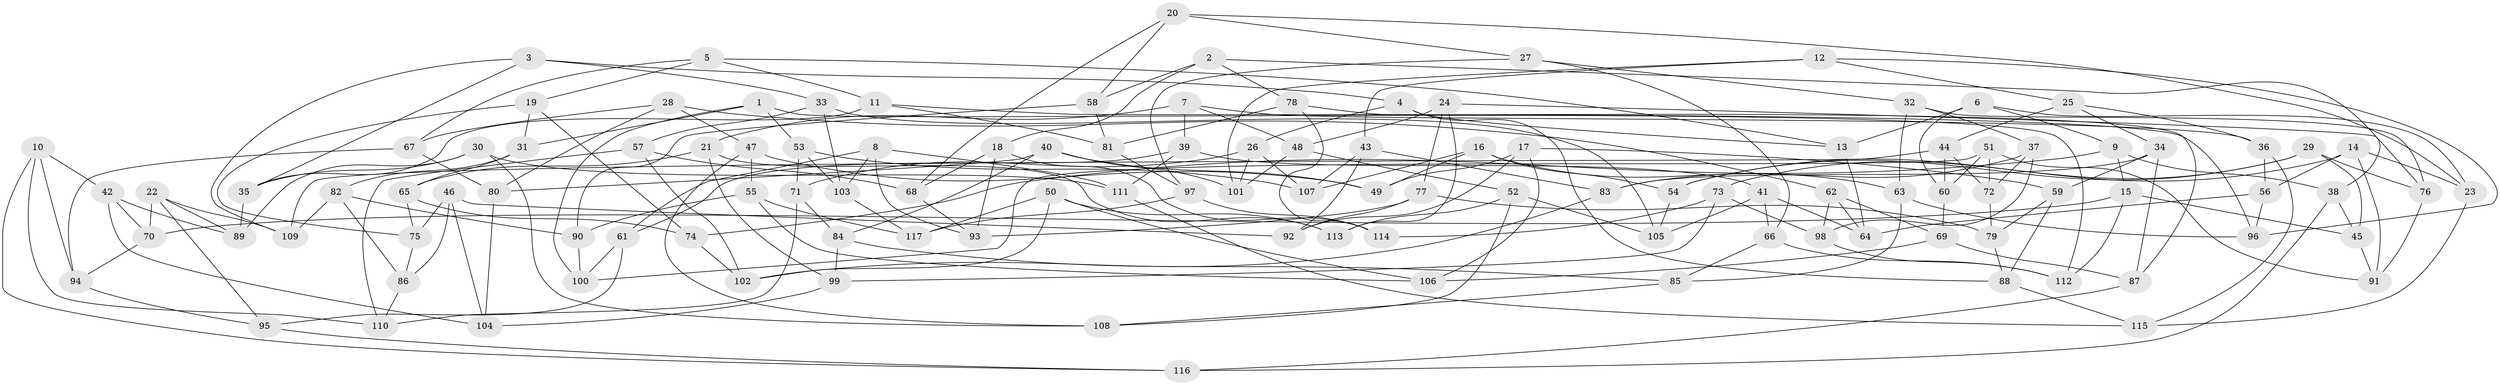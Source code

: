 // coarse degree distribution, {6: 0.4067796610169492, 5: 0.288135593220339, 4: 0.1694915254237288, 8: 0.05084745762711865, 3: 0.05084745762711865, 7: 0.03389830508474576}
// Generated by graph-tools (version 1.1) at 2025/38/03/04/25 23:38:18]
// undirected, 117 vertices, 234 edges
graph export_dot {
  node [color=gray90,style=filled];
  1;
  2;
  3;
  4;
  5;
  6;
  7;
  8;
  9;
  10;
  11;
  12;
  13;
  14;
  15;
  16;
  17;
  18;
  19;
  20;
  21;
  22;
  23;
  24;
  25;
  26;
  27;
  28;
  29;
  30;
  31;
  32;
  33;
  34;
  35;
  36;
  37;
  38;
  39;
  40;
  41;
  42;
  43;
  44;
  45;
  46;
  47;
  48;
  49;
  50;
  51;
  52;
  53;
  54;
  55;
  56;
  57;
  58;
  59;
  60;
  61;
  62;
  63;
  64;
  65;
  66;
  67;
  68;
  69;
  70;
  71;
  72;
  73;
  74;
  75;
  76;
  77;
  78;
  79;
  80;
  81;
  82;
  83;
  84;
  85;
  86;
  87;
  88;
  89;
  90;
  91;
  92;
  93;
  94;
  95;
  96;
  97;
  98;
  99;
  100;
  101;
  102;
  103;
  104;
  105;
  106;
  107;
  108;
  109;
  110;
  111;
  112;
  113;
  114;
  115;
  116;
  117;
  1 -- 31;
  1 -- 100;
  1 -- 53;
  1 -- 112;
  2 -- 58;
  2 -- 18;
  2 -- 78;
  2 -- 38;
  3 -- 109;
  3 -- 4;
  3 -- 35;
  3 -- 33;
  4 -- 88;
  4 -- 13;
  4 -- 26;
  5 -- 11;
  5 -- 19;
  5 -- 67;
  5 -- 13;
  6 -- 9;
  6 -- 23;
  6 -- 13;
  6 -- 60;
  7 -- 36;
  7 -- 48;
  7 -- 21;
  7 -- 39;
  8 -- 61;
  8 -- 103;
  8 -- 111;
  8 -- 93;
  9 -- 74;
  9 -- 15;
  9 -- 38;
  10 -- 42;
  10 -- 116;
  10 -- 110;
  10 -- 94;
  11 -- 81;
  11 -- 96;
  11 -- 35;
  12 -- 43;
  12 -- 25;
  12 -- 101;
  12 -- 96;
  13 -- 64;
  14 -- 23;
  14 -- 91;
  14 -- 54;
  14 -- 56;
  15 -- 70;
  15 -- 45;
  15 -- 112;
  16 -- 107;
  16 -- 54;
  16 -- 63;
  16 -- 49;
  17 -- 106;
  17 -- 92;
  17 -- 49;
  17 -- 59;
  18 -- 68;
  18 -- 93;
  18 -- 114;
  19 -- 75;
  19 -- 31;
  19 -- 74;
  20 -- 68;
  20 -- 58;
  20 -- 27;
  20 -- 23;
  21 -- 113;
  21 -- 99;
  21 -- 65;
  22 -- 109;
  22 -- 89;
  22 -- 70;
  22 -- 95;
  23 -- 115;
  24 -- 76;
  24 -- 77;
  24 -- 113;
  24 -- 48;
  25 -- 44;
  25 -- 36;
  25 -- 34;
  26 -- 107;
  26 -- 71;
  26 -- 101;
  27 -- 66;
  27 -- 97;
  27 -- 32;
  28 -- 62;
  28 -- 47;
  28 -- 67;
  28 -- 80;
  29 -- 45;
  29 -- 54;
  29 -- 73;
  29 -- 76;
  30 -- 108;
  30 -- 89;
  30 -- 35;
  30 -- 111;
  31 -- 82;
  31 -- 65;
  32 -- 37;
  32 -- 76;
  32 -- 63;
  33 -- 105;
  33 -- 103;
  33 -- 57;
  34 -- 87;
  34 -- 59;
  34 -- 83;
  35 -- 89;
  36 -- 56;
  36 -- 115;
  37 -- 98;
  37 -- 72;
  37 -- 83;
  38 -- 45;
  38 -- 116;
  39 -- 61;
  39 -- 41;
  39 -- 111;
  40 -- 84;
  40 -- 49;
  40 -- 80;
  40 -- 101;
  41 -- 66;
  41 -- 64;
  41 -- 105;
  42 -- 89;
  42 -- 70;
  42 -- 104;
  43 -- 92;
  43 -- 83;
  43 -- 107;
  44 -- 72;
  44 -- 60;
  44 -- 109;
  45 -- 91;
  46 -- 75;
  46 -- 86;
  46 -- 92;
  46 -- 104;
  47 -- 108;
  47 -- 55;
  47 -- 49;
  48 -- 52;
  48 -- 101;
  50 -- 106;
  50 -- 117;
  50 -- 102;
  50 -- 113;
  51 -- 91;
  51 -- 100;
  51 -- 60;
  51 -- 72;
  52 -- 105;
  52 -- 108;
  52 -- 113;
  53 -- 103;
  53 -- 107;
  53 -- 71;
  54 -- 105;
  55 -- 117;
  55 -- 106;
  55 -- 90;
  56 -- 64;
  56 -- 96;
  57 -- 110;
  57 -- 102;
  57 -- 68;
  58 -- 81;
  58 -- 90;
  59 -- 88;
  59 -- 79;
  60 -- 69;
  61 -- 100;
  61 -- 95;
  62 -- 64;
  62 -- 98;
  62 -- 69;
  63 -- 85;
  63 -- 96;
  65 -- 74;
  65 -- 75;
  66 -- 112;
  66 -- 85;
  67 -- 94;
  67 -- 80;
  68 -- 93;
  69 -- 87;
  69 -- 106;
  70 -- 94;
  71 -- 110;
  71 -- 84;
  72 -- 79;
  73 -- 99;
  73 -- 114;
  73 -- 98;
  74 -- 102;
  75 -- 86;
  76 -- 91;
  77 -- 92;
  77 -- 79;
  77 -- 93;
  78 -- 87;
  78 -- 114;
  78 -- 81;
  79 -- 88;
  80 -- 104;
  81 -- 97;
  82 -- 90;
  82 -- 86;
  82 -- 109;
  83 -- 102;
  84 -- 85;
  84 -- 99;
  85 -- 108;
  86 -- 110;
  87 -- 116;
  88 -- 115;
  90 -- 100;
  94 -- 95;
  95 -- 116;
  97 -- 114;
  97 -- 117;
  98 -- 112;
  99 -- 104;
  103 -- 117;
  111 -- 115;
}
